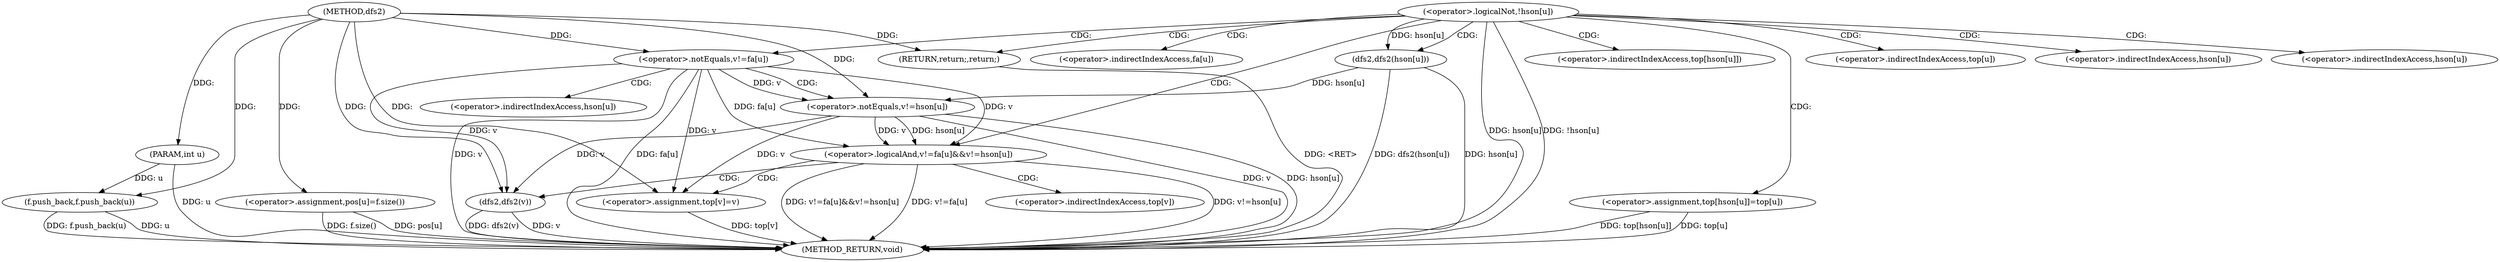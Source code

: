 digraph "dfs2" {  
"1000231" [label = "(METHOD,dfs2)" ]
"1000281" [label = "(METHOD_RETURN,void)" ]
"1000232" [label = "(PARAM,int u)" ]
"1000234" [label = "(<operator>.assignment,pos[u]=f.size())" ]
"1000239" [label = "(f.push_back,f.push_back(u))" ]
"1000247" [label = "(<operator>.assignment,top[hson[u]]=top[u])" ]
"1000256" [label = "(dfs2,dfs2(hson[u]))" ]
"1000242" [label = "(<operator>.logicalNot,!hson[u])" ]
"1000246" [label = "(RETURN,return;,return;)" ]
"1000262" [label = "(<operator>.logicalAnd,v!=fa[u]&&v!=hson[u])" ]
"1000274" [label = "(<operator>.assignment,top[v]=v)" ]
"1000279" [label = "(dfs2,dfs2(v))" ]
"1000263" [label = "(<operator>.notEquals,v!=fa[u])" ]
"1000268" [label = "(<operator>.notEquals,v!=hson[u])" ]
"1000248" [label = "(<operator>.indirectIndexAccess,top[hson[u]])" ]
"1000253" [label = "(<operator>.indirectIndexAccess,top[u])" ]
"1000257" [label = "(<operator>.indirectIndexAccess,hson[u])" ]
"1000250" [label = "(<operator>.indirectIndexAccess,hson[u])" ]
"1000265" [label = "(<operator>.indirectIndexAccess,fa[u])" ]
"1000270" [label = "(<operator>.indirectIndexAccess,hson[u])" ]
"1000275" [label = "(<operator>.indirectIndexAccess,top[v])" ]
  "1000232" -> "1000281"  [ label = "DDG: u"] 
  "1000234" -> "1000281"  [ label = "DDG: pos[u]"] 
  "1000234" -> "1000281"  [ label = "DDG: f.size()"] 
  "1000239" -> "1000281"  [ label = "DDG: u"] 
  "1000239" -> "1000281"  [ label = "DDG: f.push_back(u)"] 
  "1000242" -> "1000281"  [ label = "DDG: hson[u]"] 
  "1000242" -> "1000281"  [ label = "DDG: !hson[u]"] 
  "1000247" -> "1000281"  [ label = "DDG: top[hson[u]]"] 
  "1000247" -> "1000281"  [ label = "DDG: top[u]"] 
  "1000256" -> "1000281"  [ label = "DDG: hson[u]"] 
  "1000256" -> "1000281"  [ label = "DDG: dfs2(hson[u])"] 
  "1000263" -> "1000281"  [ label = "DDG: v"] 
  "1000263" -> "1000281"  [ label = "DDG: fa[u]"] 
  "1000262" -> "1000281"  [ label = "DDG: v!=fa[u]"] 
  "1000268" -> "1000281"  [ label = "DDG: v"] 
  "1000268" -> "1000281"  [ label = "DDG: hson[u]"] 
  "1000262" -> "1000281"  [ label = "DDG: v!=hson[u]"] 
  "1000262" -> "1000281"  [ label = "DDG: v!=fa[u]&&v!=hson[u]"] 
  "1000274" -> "1000281"  [ label = "DDG: top[v]"] 
  "1000279" -> "1000281"  [ label = "DDG: v"] 
  "1000279" -> "1000281"  [ label = "DDG: dfs2(v)"] 
  "1000246" -> "1000281"  [ label = "DDG: <RET>"] 
  "1000231" -> "1000232"  [ label = "DDG: "] 
  "1000231" -> "1000234"  [ label = "DDG: "] 
  "1000232" -> "1000239"  [ label = "DDG: u"] 
  "1000231" -> "1000239"  [ label = "DDG: "] 
  "1000231" -> "1000246"  [ label = "DDG: "] 
  "1000242" -> "1000256"  [ label = "DDG: hson[u]"] 
  "1000263" -> "1000262"  [ label = "DDG: fa[u]"] 
  "1000263" -> "1000262"  [ label = "DDG: v"] 
  "1000268" -> "1000262"  [ label = "DDG: v"] 
  "1000268" -> "1000262"  [ label = "DDG: hson[u]"] 
  "1000263" -> "1000274"  [ label = "DDG: v"] 
  "1000268" -> "1000274"  [ label = "DDG: v"] 
  "1000231" -> "1000274"  [ label = "DDG: "] 
  "1000231" -> "1000263"  [ label = "DDG: "] 
  "1000263" -> "1000268"  [ label = "DDG: v"] 
  "1000231" -> "1000268"  [ label = "DDG: "] 
  "1000256" -> "1000268"  [ label = "DDG: hson[u]"] 
  "1000231" -> "1000279"  [ label = "DDG: "] 
  "1000263" -> "1000279"  [ label = "DDG: v"] 
  "1000268" -> "1000279"  [ label = "DDG: v"] 
  "1000242" -> "1000247"  [ label = "CDG: "] 
  "1000242" -> "1000262"  [ label = "CDG: "] 
  "1000242" -> "1000253"  [ label = "CDG: "] 
  "1000242" -> "1000246"  [ label = "CDG: "] 
  "1000242" -> "1000250"  [ label = "CDG: "] 
  "1000242" -> "1000265"  [ label = "CDG: "] 
  "1000242" -> "1000257"  [ label = "CDG: "] 
  "1000242" -> "1000248"  [ label = "CDG: "] 
  "1000242" -> "1000256"  [ label = "CDG: "] 
  "1000242" -> "1000263"  [ label = "CDG: "] 
  "1000262" -> "1000274"  [ label = "CDG: "] 
  "1000262" -> "1000279"  [ label = "CDG: "] 
  "1000262" -> "1000275"  [ label = "CDG: "] 
  "1000263" -> "1000268"  [ label = "CDG: "] 
  "1000263" -> "1000270"  [ label = "CDG: "] 
}
